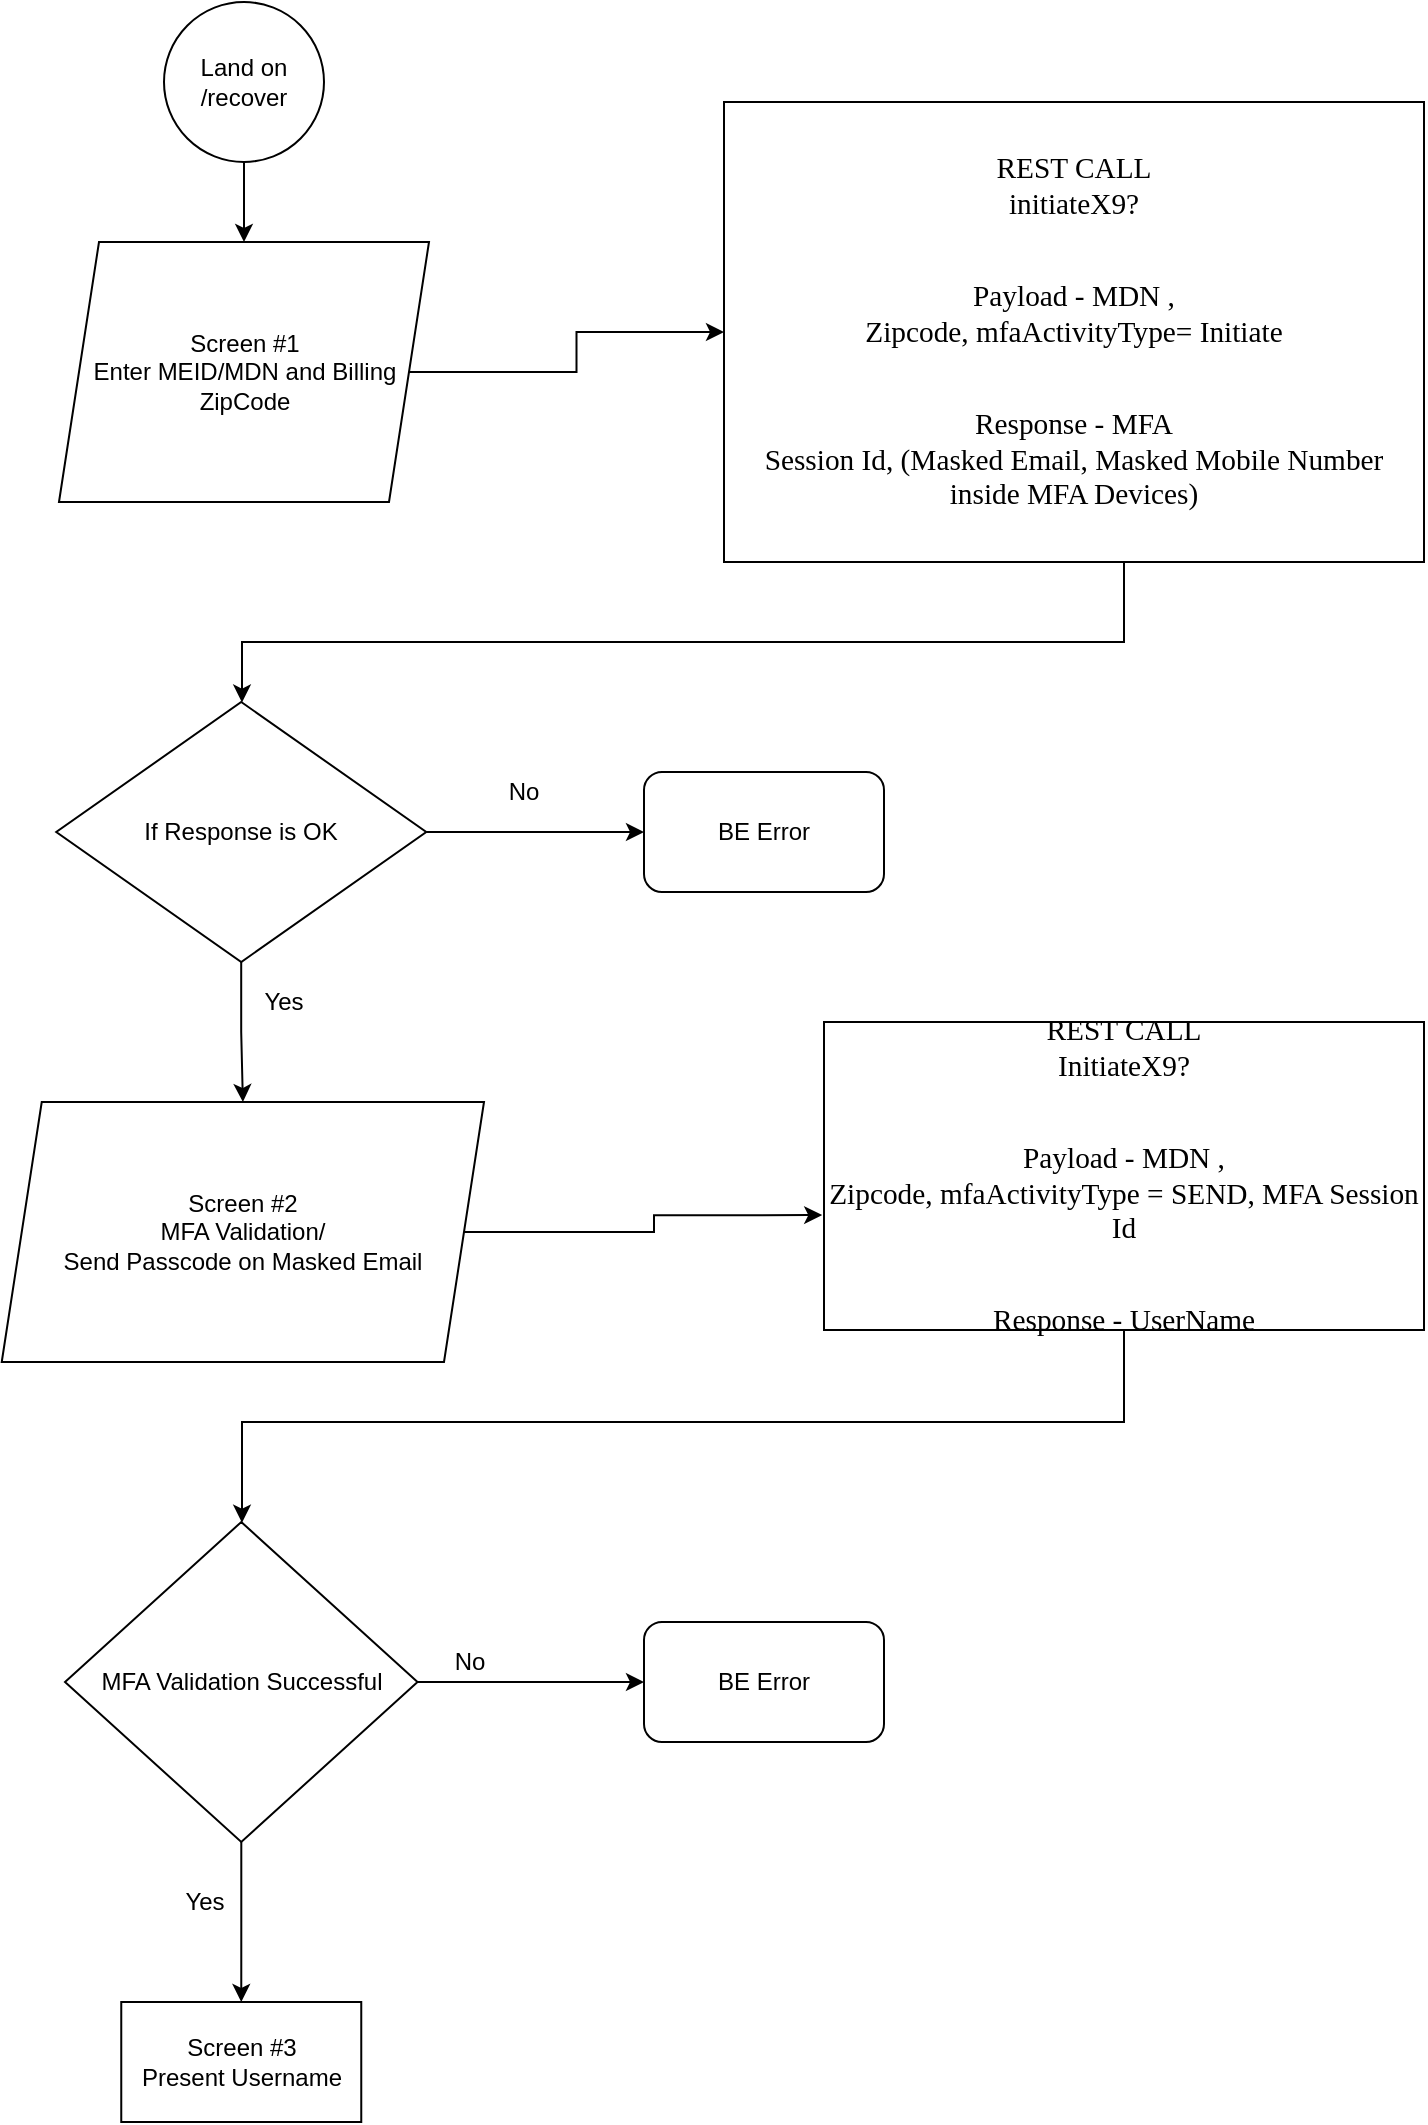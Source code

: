 <mxfile version="14.5.1" type="github"><diagram id="QXdTZe5FVXknlPFaYNdD" name="Page-1"><mxGraphModel dx="1155" dy="631" grid="1" gridSize="10" guides="1" tooltips="1" connect="1" arrows="1" fold="1" page="1" pageScale="1" pageWidth="850" pageHeight="1100" math="0" shadow="0"><root><mxCell id="0"/><mxCell id="1" parent="0"/><mxCell id="aFvyiEm-fu3uWtN78D4W-30" style="edgeStyle=orthogonalEdgeStyle;rounded=0;orthogonalLoop=1;jettySize=auto;html=1;entryX=0.5;entryY=0;entryDx=0;entryDy=0;" edge="1" parent="1" source="aFvyiEm-fu3uWtN78D4W-1" target="aFvyiEm-fu3uWtN78D4W-2"><mxGeometry relative="1" as="geometry"/></mxCell><mxCell id="aFvyiEm-fu3uWtN78D4W-1" value="Land on /recover" style="ellipse;whiteSpace=wrap;html=1;aspect=fixed;" vertex="1" parent="1"><mxGeometry x="232" width="80" height="80" as="geometry"/></mxCell><mxCell id="aFvyiEm-fu3uWtN78D4W-43" style="edgeStyle=orthogonalEdgeStyle;rounded=0;orthogonalLoop=1;jettySize=auto;html=1;entryX=0;entryY=0.5;entryDx=0;entryDy=0;" edge="1" parent="1" source="aFvyiEm-fu3uWtN78D4W-2" target="aFvyiEm-fu3uWtN78D4W-42"><mxGeometry relative="1" as="geometry"/></mxCell><mxCell id="aFvyiEm-fu3uWtN78D4W-2" value="Screen #1&lt;br&gt;Enter MEID/MDN and Billing ZipCode" style="shape=parallelogram;perimeter=parallelogramPerimeter;whiteSpace=wrap;html=1;fixedSize=1;" vertex="1" parent="1"><mxGeometry x="179.5" y="120" width="185" height="130" as="geometry"/></mxCell><mxCell id="aFvyiEm-fu3uWtN78D4W-31" style="edgeStyle=orthogonalEdgeStyle;rounded=0;orthogonalLoop=1;jettySize=auto;html=1;" edge="1" parent="1" source="aFvyiEm-fu3uWtN78D4W-4" target="aFvyiEm-fu3uWtN78D4W-15"><mxGeometry relative="1" as="geometry"/></mxCell><mxCell id="aFvyiEm-fu3uWtN78D4W-34" style="edgeStyle=orthogonalEdgeStyle;rounded=0;orthogonalLoop=1;jettySize=auto;html=1;" edge="1" parent="1" source="aFvyiEm-fu3uWtN78D4W-4" target="aFvyiEm-fu3uWtN78D4W-33"><mxGeometry relative="1" as="geometry"/></mxCell><mxCell id="aFvyiEm-fu3uWtN78D4W-4" value="If Response is OK" style="rhombus;whiteSpace=wrap;html=1;" vertex="1" parent="1"><mxGeometry x="178.13" y="350" width="185" height="130" as="geometry"/></mxCell><mxCell id="aFvyiEm-fu3uWtN78D4W-12" value="Yes" style="text;html=1;strokeColor=none;fillColor=none;align=center;verticalAlign=middle;whiteSpace=wrap;rounded=0;" vertex="1" parent="1"><mxGeometry x="282" y="640" width="40" height="20" as="geometry"/></mxCell><mxCell id="aFvyiEm-fu3uWtN78D4W-13" value="No" style="text;html=1;strokeColor=none;fillColor=none;align=center;verticalAlign=middle;whiteSpace=wrap;rounded=0;" vertex="1" parent="1"><mxGeometry x="392" y="385" width="40" height="20" as="geometry"/></mxCell><mxCell id="aFvyiEm-fu3uWtN78D4W-15" value="BE Error" style="rounded=1;whiteSpace=wrap;html=1;" vertex="1" parent="1"><mxGeometry x="472" y="385" width="120" height="60" as="geometry"/></mxCell><mxCell id="aFvyiEm-fu3uWtN78D4W-32" style="edgeStyle=orthogonalEdgeStyle;rounded=0;orthogonalLoop=1;jettySize=auto;html=1;entryX=0;entryY=0.5;entryDx=0;entryDy=0;" edge="1" parent="1" source="aFvyiEm-fu3uWtN78D4W-16" target="aFvyiEm-fu3uWtN78D4W-22"><mxGeometry relative="1" as="geometry"/></mxCell><mxCell id="aFvyiEm-fu3uWtN78D4W-40" style="edgeStyle=orthogonalEdgeStyle;rounded=0;orthogonalLoop=1;jettySize=auto;html=1;entryX=0.5;entryY=0;entryDx=0;entryDy=0;" edge="1" parent="1" source="aFvyiEm-fu3uWtN78D4W-16" target="aFvyiEm-fu3uWtN78D4W-39"><mxGeometry relative="1" as="geometry"/></mxCell><mxCell id="aFvyiEm-fu3uWtN78D4W-16" value="&lt;span&gt;MFA Validation Successful&lt;br&gt;&lt;/span&gt;" style="rhombus;whiteSpace=wrap;html=1;" vertex="1" parent="1"><mxGeometry x="182.51" y="760" width="176.25" height="160" as="geometry"/></mxCell><mxCell id="aFvyiEm-fu3uWtN78D4W-20" value="No" style="text;html=1;strokeColor=none;fillColor=none;align=center;verticalAlign=middle;whiteSpace=wrap;rounded=0;" vertex="1" parent="1"><mxGeometry x="364.5" y="820" width="40" height="20" as="geometry"/></mxCell><mxCell id="aFvyiEm-fu3uWtN78D4W-21" value="Yes" style="text;html=1;strokeColor=none;fillColor=none;align=center;verticalAlign=middle;whiteSpace=wrap;rounded=0;" vertex="1" parent="1"><mxGeometry x="272" y="490" width="40" height="20" as="geometry"/></mxCell><mxCell id="aFvyiEm-fu3uWtN78D4W-22" value="BE Error" style="rounded=1;whiteSpace=wrap;html=1;" vertex="1" parent="1"><mxGeometry x="472" y="810" width="120" height="60" as="geometry"/></mxCell><mxCell id="aFvyiEm-fu3uWtN78D4W-47" style="edgeStyle=orthogonalEdgeStyle;rounded=0;orthogonalLoop=1;jettySize=auto;html=1;entryX=-0.003;entryY=0.627;entryDx=0;entryDy=0;entryPerimeter=0;" edge="1" parent="1" source="aFvyiEm-fu3uWtN78D4W-33" target="aFvyiEm-fu3uWtN78D4W-46"><mxGeometry relative="1" as="geometry"/></mxCell><mxCell id="aFvyiEm-fu3uWtN78D4W-33" value="Screen #2&lt;br&gt;MFA Validation/&lt;br&gt;Send Passcode on Masked Email" style="shape=parallelogram;perimeter=parallelogramPerimeter;whiteSpace=wrap;html=1;fixedSize=1;" vertex="1" parent="1"><mxGeometry x="150.87" y="550" width="241.13" height="130" as="geometry"/></mxCell><mxCell id="aFvyiEm-fu3uWtN78D4W-38" value="Yes" style="text;html=1;align=center;verticalAlign=middle;resizable=0;points=[];autosize=1;" vertex="1" parent="1"><mxGeometry x="232" y="940" width="40" height="20" as="geometry"/></mxCell><mxCell id="aFvyiEm-fu3uWtN78D4W-39" value="&lt;span&gt;Screen #3&lt;/span&gt;&lt;br&gt;&lt;span&gt;Present Username&lt;/span&gt;" style="whiteSpace=wrap;html=1;" vertex="1" parent="1"><mxGeometry x="210.63" y="1000" width="120" height="60" as="geometry"/></mxCell><mxCell id="aFvyiEm-fu3uWtN78D4W-45" style="edgeStyle=orthogonalEdgeStyle;rounded=0;orthogonalLoop=1;jettySize=auto;html=1;" edge="1" parent="1" source="aFvyiEm-fu3uWtN78D4W-42" target="aFvyiEm-fu3uWtN78D4W-4"><mxGeometry relative="1" as="geometry"><Array as="points"><mxPoint x="712" y="320"/><mxPoint x="271" y="320"/></Array></mxGeometry></mxCell><mxCell id="aFvyiEm-fu3uWtN78D4W-42" value="&lt;p style=&quot;margin: 0in ; font-family: &amp;#34;calibri&amp;#34; ; font-size: 11.0pt&quot;&gt;REST CALL&lt;/p&gt;&lt;p style=&quot;margin: 0in ; font-family: &amp;#34;calibri&amp;#34; ; font-size: 11.0pt&quot;&gt;initiateX9? &lt;/p&gt;&lt;br&gt;&lt;br&gt;&lt;p style=&quot;margin: 0in ; font-family: &amp;#34;calibri&amp;#34; ; font-size: 11.0pt&quot;&gt;Payload - MDN ,&lt;br&gt;Zipcode, mfaActivityType= Initiate&lt;/p&gt;&lt;br&gt;&lt;br&gt;&lt;p style=&quot;margin: 0in ; font-family: &amp;#34;calibri&amp;#34; ; font-size: 11.0pt&quot;&gt;Response - MFA&lt;br&gt;Session Id, (Masked Email, Masked Mobile Number inside MFA Devices)&lt;/p&gt;" style="whiteSpace=wrap;html=1;" vertex="1" parent="1"><mxGeometry x="512" y="50" width="350" height="230" as="geometry"/></mxCell><mxCell id="aFvyiEm-fu3uWtN78D4W-48" style="edgeStyle=orthogonalEdgeStyle;rounded=0;orthogonalLoop=1;jettySize=auto;html=1;" edge="1" parent="1" source="aFvyiEm-fu3uWtN78D4W-46" target="aFvyiEm-fu3uWtN78D4W-16"><mxGeometry relative="1" as="geometry"><Array as="points"><mxPoint x="712" y="710"/><mxPoint x="271" y="710"/></Array></mxGeometry></mxCell><mxCell id="aFvyiEm-fu3uWtN78D4W-46" value="&lt;span style=&quot;font-family: &amp;#34;calibri&amp;#34; ; font-size: 14.667px&quot;&gt;REST CALL&lt;/span&gt;&lt;p style=&quot;margin: 0in ; font-family: &amp;#34;calibri&amp;#34; ; font-size: 11.0pt&quot;&gt;InitiateX9?&lt;/p&gt;&lt;br&gt;&lt;br&gt;&lt;p style=&quot;margin: 0in ; font-family: &amp;#34;calibri&amp;#34; ; font-size: 11.0pt&quot;&gt;Payload - MDN ,&lt;br&gt;Zipcode, mfaActivityType = SEND, MFA Session Id&lt;/p&gt;&lt;br&gt;&lt;br&gt;&lt;p style=&quot;margin: 0in ; font-family: &amp;#34;calibri&amp;#34; ; font-size: 11.0pt&quot;&gt;Response - UserName&lt;/p&gt;" style="whiteSpace=wrap;html=1;" vertex="1" parent="1"><mxGeometry x="562" y="510" width="300" height="154" as="geometry"/></mxCell></root></mxGraphModel></diagram></mxfile>